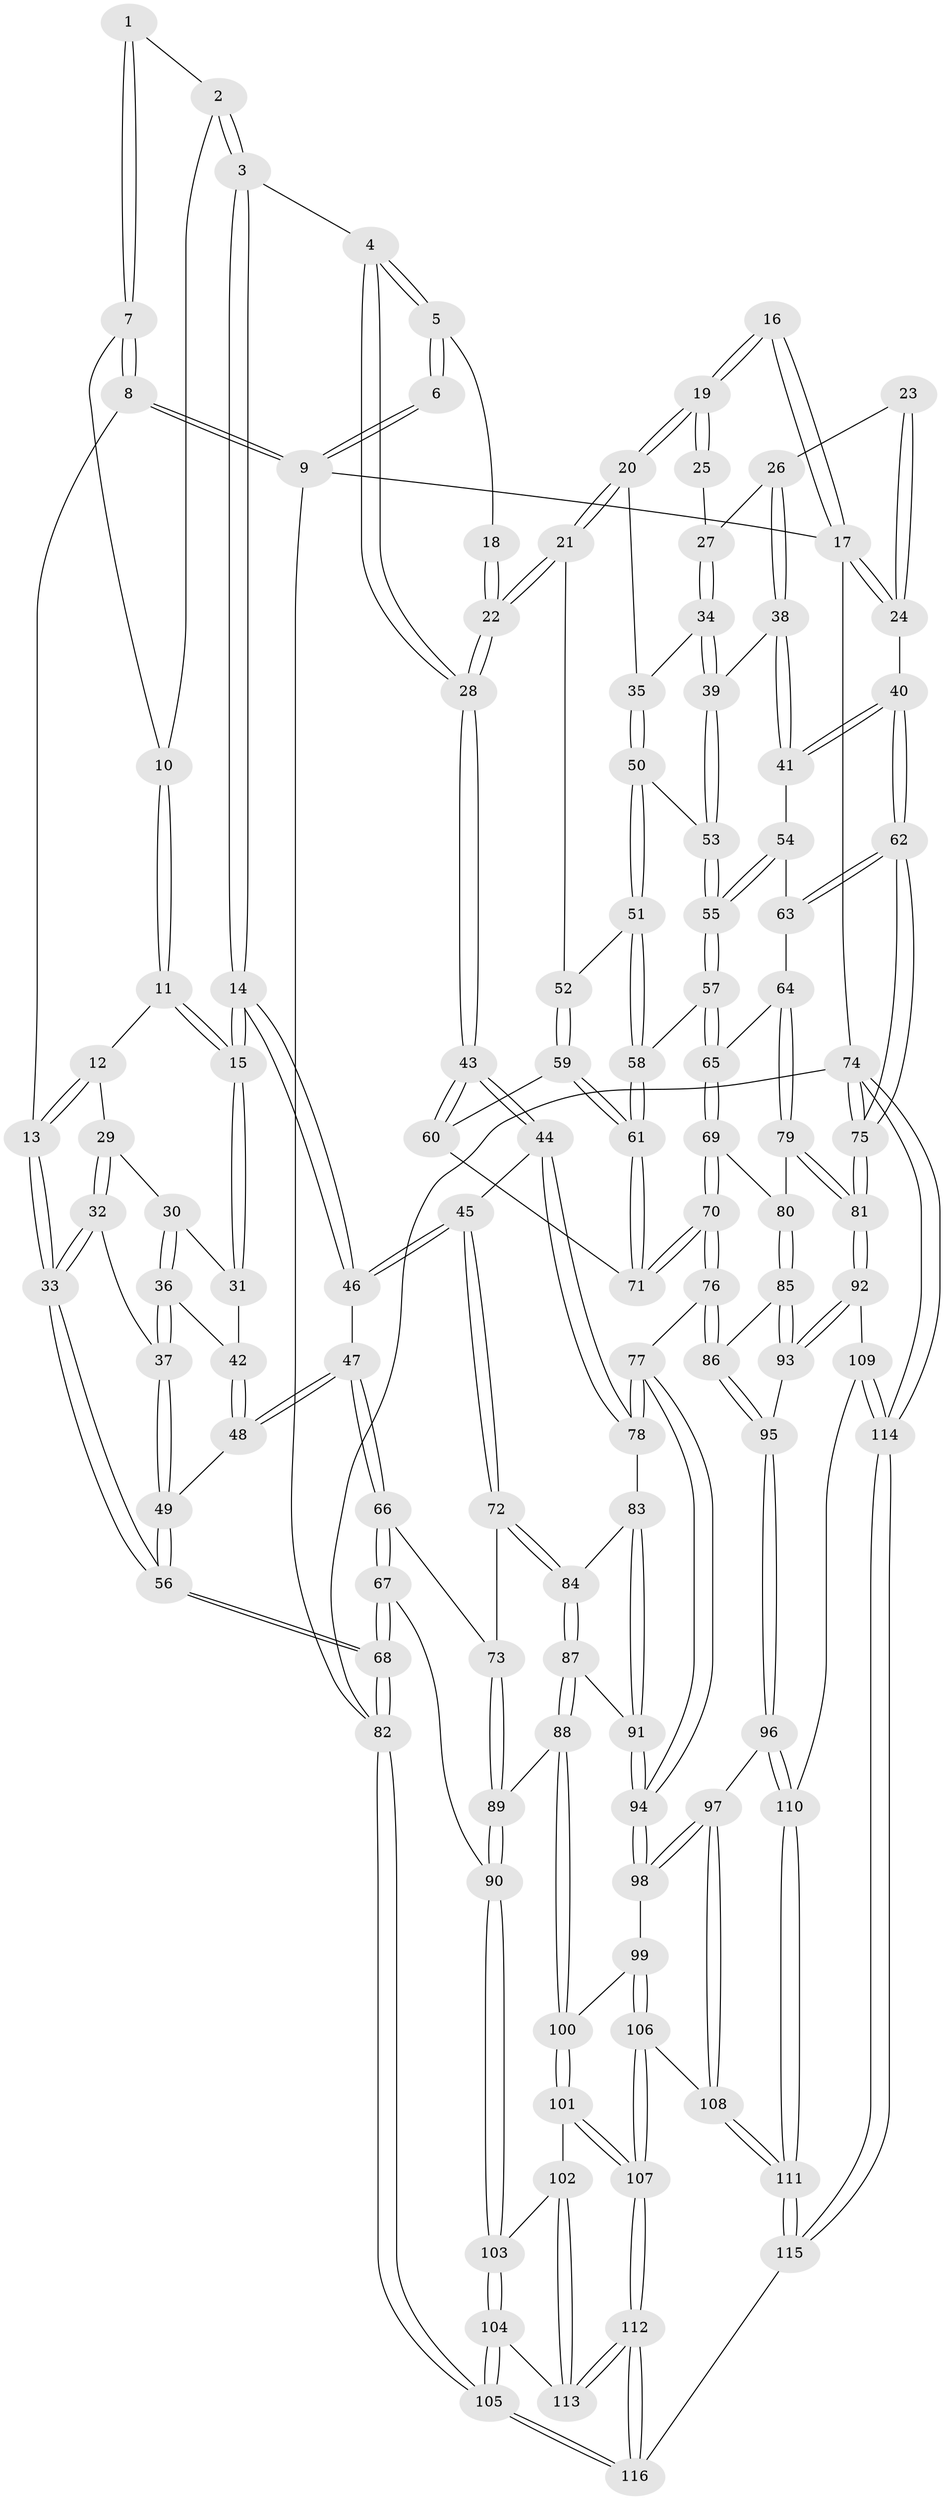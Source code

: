 // Generated by graph-tools (version 1.1) at 2025/51/03/09/25 03:51:00]
// undirected, 116 vertices, 287 edges
graph export_dot {
graph [start="1"]
  node [color=gray90,style=filled];
  1 [pos="+0.05022940803003237+0.045071223786438866"];
  2 [pos="+0.06570947469789808+0.0578678286861009"];
  3 [pos="+0.2455579870859901+0.04118580260061735"];
  4 [pos="+0.32552797471462247+0"];
  5 [pos="+0.3361199991756548+0"];
  6 [pos="+0+0"];
  7 [pos="+0+0.07014125144125047"];
  8 [pos="+0+0"];
  9 [pos="+0+0"];
  10 [pos="+0.028233575418072778+0.08797196042684322"];
  11 [pos="+0.03811148713822209+0.10233007585818542"];
  12 [pos="+0.040098557566166614+0.1379581771034001"];
  13 [pos="+0+0.19612473856627624"];
  14 [pos="+0.24166231172773436+0.057537953643091264"];
  15 [pos="+0.2317784813343668+0.06451178190896562"];
  16 [pos="+0.5192866825626323+0"];
  17 [pos="+1+0"];
  18 [pos="+0.3790690167079209+0"];
  19 [pos="+0.6268754802541694+0.026934418041543978"];
  20 [pos="+0.6225223689455496+0.10260213999962113"];
  21 [pos="+0.5994295582282203+0.1634842842265633"];
  22 [pos="+0.4916481168576448+0.24304087161019977"];
  23 [pos="+0.8710869008463789+0.05785813111182544"];
  24 [pos="+1+0"];
  25 [pos="+0.7595972389996184+0.07078899610981591"];
  26 [pos="+0.8511326547493402+0.15372789040574236"];
  27 [pos="+0.7777456402707318+0.14913143909024654"];
  28 [pos="+0.4511362460846008+0.2967352559627067"];
  29 [pos="+0.04335821555361642+0.14118920163308823"];
  30 [pos="+0.048517921641229124+0.1454615093462477"];
  31 [pos="+0.17073974636696715+0.11800566034136466"];
  32 [pos="+0+0.23841599200343863"];
  33 [pos="+0+0.22238072321706742"];
  34 [pos="+0.7625453816454029+0.1832244123826122"];
  35 [pos="+0.7450168804169157+0.19359673846593792"];
  36 [pos="+0.054967168041035484+0.19342898405176506"];
  37 [pos="+0.025415051165925826+0.2450518247122452"];
  38 [pos="+0.863355308243059+0.21105623522490033"];
  39 [pos="+0.8558090756442501+0.2154694780346016"];
  40 [pos="+1+0.07504724238469587"];
  41 [pos="+0.9414977777905176+0.23056785193520277"];
  42 [pos="+0.12885406764786722+0.18028824559750758"];
  43 [pos="+0.4430229925803388+0.3116938280163639"];
  44 [pos="+0.4337438257305251+0.3195092202209259"];
  45 [pos="+0.35544307123281094+0.3331436353103925"];
  46 [pos="+0.30206098240848056+0.28546444173133023"];
  47 [pos="+0.11823654144794855+0.31082916383806897"];
  48 [pos="+0.11656156231846324+0.30955312709727845"];
  49 [pos="+0.09965367530360833+0.30451196949368153"];
  50 [pos="+0.7430244915399608+0.20957792885413393"];
  51 [pos="+0.6848972660099201+0.27638396704740803"];
  52 [pos="+0.6718531586599151+0.2729826137273595"];
  53 [pos="+0.8088220506138774+0.27445069821200363"];
  54 [pos="+0.9185028399727665+0.3151152285452422"];
  55 [pos="+0.7952146003398313+0.32934552110677917"];
  56 [pos="+0+0.48182780626782584"];
  57 [pos="+0.785045474378804+0.3415820168019921"];
  58 [pos="+0.7271900093179383+0.3186647672634253"];
  59 [pos="+0.6199387456976763+0.31717894927962065"];
  60 [pos="+0.4826467007021654+0.31655384418316673"];
  61 [pos="+0.6455500273073602+0.39844230324857793"];
  62 [pos="+1+0.38899674640891235"];
  63 [pos="+0.9306724707240607+0.3419355470073315"];
  64 [pos="+0.9067397794988621+0.4182030638513976"];
  65 [pos="+0.7865755900000888+0.3524152670282035"];
  66 [pos="+0.10670906079671624+0.458195522593839"];
  67 [pos="+0+0.615305056322813"];
  68 [pos="+0+0.6331615061534668"];
  69 [pos="+0.766668369689902+0.41695115713284026"];
  70 [pos="+0.6479432646756582+0.46675965673914166"];
  71 [pos="+0.6445106735209329+0.40370120766605283"];
  72 [pos="+0.339836324912607+0.37500181093206103"];
  73 [pos="+0.2593935772648931+0.44695222044044813"];
  74 [pos="+1+1"];
  75 [pos="+1+0.6660039019225371"];
  76 [pos="+0.6264348175755419+0.5013652082081704"];
  77 [pos="+0.5764678515510987+0.509652410273674"];
  78 [pos="+0.5570947076587784+0.49423563242604474"];
  79 [pos="+0.9266435495552118+0.47986994862397325"];
  80 [pos="+0.8061105609280662+0.47779304401100253"];
  81 [pos="+1+0.6592512523924238"];
  82 [pos="+0+1"];
  83 [pos="+0.4167459208649851+0.5246104226352238"];
  84 [pos="+0.37712619314397455+0.5011275839216328"];
  85 [pos="+0.7626537688822995+0.5721857587674793"];
  86 [pos="+0.6849932787935904+0.5543817218483874"];
  87 [pos="+0.31843767245843674+0.6226725943373587"];
  88 [pos="+0.25006501228312317+0.6669015163475843"];
  89 [pos="+0.237537339824576+0.6627736194496553"];
  90 [pos="+0.12692080832508312+0.6704779430422151"];
  91 [pos="+0.453275875591338+0.6186482556067912"];
  92 [pos="+0.9665267564252263+0.689701676705084"];
  93 [pos="+0.8079579066929747+0.6253232653818288"];
  94 [pos="+0.5136173108210449+0.6478278384019078"];
  95 [pos="+0.6396435249936556+0.7485409631171266"];
  96 [pos="+0.6384467482494383+0.750318706015553"];
  97 [pos="+0.6181589362383388+0.7516106804529237"];
  98 [pos="+0.5210598819324186+0.6814857737586705"];
  99 [pos="+0.40056430918510205+0.7695091110166552"];
  100 [pos="+0.2914068228422091+0.7203139264881806"];
  101 [pos="+0.26932404571033747+0.8324285653650432"];
  102 [pos="+0.24984387286849177+0.850532586554866"];
  103 [pos="+0.15395463533928525+0.8466779614044976"];
  104 [pos="+0.11316258382043758+0.9497458502196232"];
  105 [pos="+0+1"];
  106 [pos="+0.43371151288672943+0.9202069962286308"];
  107 [pos="+0.42362348110372844+0.9605479647024721"];
  108 [pos="+0.587008089068653+0.8069501367599624"];
  109 [pos="+0.7864439423155141+0.8378392239174266"];
  110 [pos="+0.7432196314193437+0.827535248012679"];
  111 [pos="+0.6227791106446519+0.9739209601897496"];
  112 [pos="+0.421418042324671+1"];
  113 [pos="+0.24537585619331+0.9299459152930047"];
  114 [pos="+0.9291875212330559+1"];
  115 [pos="+0.5698272448669598+1"];
  116 [pos="+0.4465949936967985+1"];
  1 -- 2;
  1 -- 7;
  1 -- 7;
  2 -- 3;
  2 -- 3;
  2 -- 10;
  3 -- 4;
  3 -- 14;
  3 -- 14;
  4 -- 5;
  4 -- 5;
  4 -- 28;
  4 -- 28;
  5 -- 6;
  5 -- 6;
  5 -- 18;
  6 -- 9;
  6 -- 9;
  7 -- 8;
  7 -- 8;
  7 -- 10;
  8 -- 9;
  8 -- 9;
  8 -- 13;
  9 -- 17;
  9 -- 82;
  10 -- 11;
  10 -- 11;
  11 -- 12;
  11 -- 15;
  11 -- 15;
  12 -- 13;
  12 -- 13;
  12 -- 29;
  13 -- 33;
  13 -- 33;
  14 -- 15;
  14 -- 15;
  14 -- 46;
  14 -- 46;
  15 -- 31;
  15 -- 31;
  16 -- 17;
  16 -- 17;
  16 -- 19;
  16 -- 19;
  17 -- 24;
  17 -- 24;
  17 -- 74;
  18 -- 22;
  18 -- 22;
  19 -- 20;
  19 -- 20;
  19 -- 25;
  19 -- 25;
  20 -- 21;
  20 -- 21;
  20 -- 35;
  21 -- 22;
  21 -- 22;
  21 -- 52;
  22 -- 28;
  22 -- 28;
  23 -- 24;
  23 -- 24;
  23 -- 26;
  24 -- 40;
  25 -- 27;
  26 -- 27;
  26 -- 38;
  26 -- 38;
  27 -- 34;
  27 -- 34;
  28 -- 43;
  28 -- 43;
  29 -- 30;
  29 -- 32;
  29 -- 32;
  30 -- 31;
  30 -- 36;
  30 -- 36;
  31 -- 42;
  32 -- 33;
  32 -- 33;
  32 -- 37;
  33 -- 56;
  33 -- 56;
  34 -- 35;
  34 -- 39;
  34 -- 39;
  35 -- 50;
  35 -- 50;
  36 -- 37;
  36 -- 37;
  36 -- 42;
  37 -- 49;
  37 -- 49;
  38 -- 39;
  38 -- 41;
  38 -- 41;
  39 -- 53;
  39 -- 53;
  40 -- 41;
  40 -- 41;
  40 -- 62;
  40 -- 62;
  41 -- 54;
  42 -- 48;
  42 -- 48;
  43 -- 44;
  43 -- 44;
  43 -- 60;
  43 -- 60;
  44 -- 45;
  44 -- 78;
  44 -- 78;
  45 -- 46;
  45 -- 46;
  45 -- 72;
  45 -- 72;
  46 -- 47;
  47 -- 48;
  47 -- 48;
  47 -- 66;
  47 -- 66;
  48 -- 49;
  49 -- 56;
  49 -- 56;
  50 -- 51;
  50 -- 51;
  50 -- 53;
  51 -- 52;
  51 -- 58;
  51 -- 58;
  52 -- 59;
  52 -- 59;
  53 -- 55;
  53 -- 55;
  54 -- 55;
  54 -- 55;
  54 -- 63;
  55 -- 57;
  55 -- 57;
  56 -- 68;
  56 -- 68;
  57 -- 58;
  57 -- 65;
  57 -- 65;
  58 -- 61;
  58 -- 61;
  59 -- 60;
  59 -- 61;
  59 -- 61;
  60 -- 71;
  61 -- 71;
  61 -- 71;
  62 -- 63;
  62 -- 63;
  62 -- 75;
  62 -- 75;
  63 -- 64;
  64 -- 65;
  64 -- 79;
  64 -- 79;
  65 -- 69;
  65 -- 69;
  66 -- 67;
  66 -- 67;
  66 -- 73;
  67 -- 68;
  67 -- 68;
  67 -- 90;
  68 -- 82;
  68 -- 82;
  69 -- 70;
  69 -- 70;
  69 -- 80;
  70 -- 71;
  70 -- 71;
  70 -- 76;
  70 -- 76;
  72 -- 73;
  72 -- 84;
  72 -- 84;
  73 -- 89;
  73 -- 89;
  74 -- 75;
  74 -- 75;
  74 -- 114;
  74 -- 114;
  74 -- 82;
  75 -- 81;
  75 -- 81;
  76 -- 77;
  76 -- 86;
  76 -- 86;
  77 -- 78;
  77 -- 78;
  77 -- 94;
  77 -- 94;
  78 -- 83;
  79 -- 80;
  79 -- 81;
  79 -- 81;
  80 -- 85;
  80 -- 85;
  81 -- 92;
  81 -- 92;
  82 -- 105;
  82 -- 105;
  83 -- 84;
  83 -- 91;
  83 -- 91;
  84 -- 87;
  84 -- 87;
  85 -- 86;
  85 -- 93;
  85 -- 93;
  86 -- 95;
  86 -- 95;
  87 -- 88;
  87 -- 88;
  87 -- 91;
  88 -- 89;
  88 -- 100;
  88 -- 100;
  89 -- 90;
  89 -- 90;
  90 -- 103;
  90 -- 103;
  91 -- 94;
  91 -- 94;
  92 -- 93;
  92 -- 93;
  92 -- 109;
  93 -- 95;
  94 -- 98;
  94 -- 98;
  95 -- 96;
  95 -- 96;
  96 -- 97;
  96 -- 110;
  96 -- 110;
  97 -- 98;
  97 -- 98;
  97 -- 108;
  97 -- 108;
  98 -- 99;
  99 -- 100;
  99 -- 106;
  99 -- 106;
  100 -- 101;
  100 -- 101;
  101 -- 102;
  101 -- 107;
  101 -- 107;
  102 -- 103;
  102 -- 113;
  102 -- 113;
  103 -- 104;
  103 -- 104;
  104 -- 105;
  104 -- 105;
  104 -- 113;
  105 -- 116;
  105 -- 116;
  106 -- 107;
  106 -- 107;
  106 -- 108;
  107 -- 112;
  107 -- 112;
  108 -- 111;
  108 -- 111;
  109 -- 110;
  109 -- 114;
  109 -- 114;
  110 -- 111;
  110 -- 111;
  111 -- 115;
  111 -- 115;
  112 -- 113;
  112 -- 113;
  112 -- 116;
  112 -- 116;
  114 -- 115;
  114 -- 115;
  115 -- 116;
}
